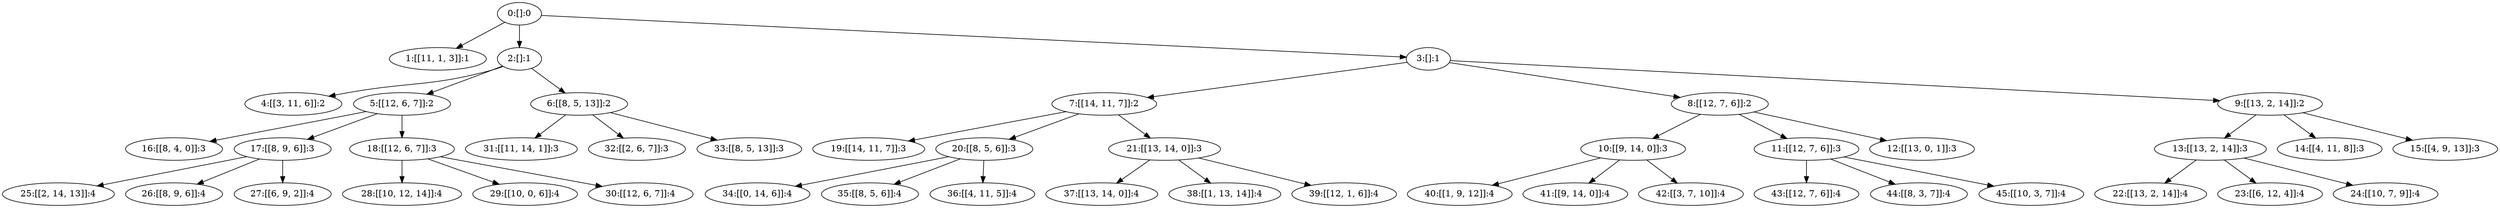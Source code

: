 digraph tree {
    "0:[]:0";
    "1:[[11, 1, 3]]:1";
    "2:[]:1";
    "4:[[3, 11, 6]]:2";
    "5:[[12, 6, 7]]:2";
    "16:[[8, 4, 0]]:3";
    "17:[[8, 9, 6]]:3";
    "25:[[2, 14, 13]]:4";
    "26:[[8, 9, 6]]:4";
    "27:[[6, 9, 2]]:4";
    "18:[[12, 6, 7]]:3";
    "28:[[10, 12, 14]]:4";
    "29:[[10, 0, 6]]:4";
    "30:[[12, 6, 7]]:4";
    "6:[[8, 5, 13]]:2";
    "31:[[11, 14, 1]]:3";
    "32:[[2, 6, 7]]:3";
    "33:[[8, 5, 13]]:3";
    "3:[]:1";
    "7:[[14, 11, 7]]:2";
    "19:[[14, 11, 7]]:3";
    "20:[[8, 5, 6]]:3";
    "34:[[0, 14, 6]]:4";
    "35:[[8, 5, 6]]:4";
    "36:[[4, 11, 5]]:4";
    "21:[[13, 14, 0]]:3";
    "37:[[13, 14, 0]]:4";
    "38:[[1, 13, 14]]:4";
    "39:[[12, 1, 6]]:4";
    "8:[[12, 7, 6]]:2";
    "10:[[9, 14, 0]]:3";
    "40:[[1, 9, 12]]:4";
    "41:[[9, 14, 0]]:4";
    "42:[[3, 7, 10]]:4";
    "11:[[12, 7, 6]]:3";
    "43:[[12, 7, 6]]:4";
    "44:[[8, 3, 7]]:4";
    "45:[[10, 3, 7]]:4";
    "12:[[13, 0, 1]]:3";
    "9:[[13, 2, 14]]:2";
    "13:[[13, 2, 14]]:3";
    "22:[[13, 2, 14]]:4";
    "23:[[6, 12, 4]]:4";
    "24:[[10, 7, 9]]:4";
    "14:[[4, 11, 8]]:3";
    "15:[[4, 9, 13]]:3";
    "0:[]:0" -> "1:[[11, 1, 3]]:1";
    "0:[]:0" -> "2:[]:1";
    "0:[]:0" -> "3:[]:1";
    "2:[]:1" -> "4:[[3, 11, 6]]:2";
    "2:[]:1" -> "5:[[12, 6, 7]]:2";
    "2:[]:1" -> "6:[[8, 5, 13]]:2";
    "5:[[12, 6, 7]]:2" -> "16:[[8, 4, 0]]:3";
    "5:[[12, 6, 7]]:2" -> "17:[[8, 9, 6]]:3";
    "5:[[12, 6, 7]]:2" -> "18:[[12, 6, 7]]:3";
    "17:[[8, 9, 6]]:3" -> "25:[[2, 14, 13]]:4";
    "17:[[8, 9, 6]]:3" -> "26:[[8, 9, 6]]:4";
    "17:[[8, 9, 6]]:3" -> "27:[[6, 9, 2]]:4";
    "18:[[12, 6, 7]]:3" -> "28:[[10, 12, 14]]:4";
    "18:[[12, 6, 7]]:3" -> "29:[[10, 0, 6]]:4";
    "18:[[12, 6, 7]]:3" -> "30:[[12, 6, 7]]:4";
    "6:[[8, 5, 13]]:2" -> "31:[[11, 14, 1]]:3";
    "6:[[8, 5, 13]]:2" -> "32:[[2, 6, 7]]:3";
    "6:[[8, 5, 13]]:2" -> "33:[[8, 5, 13]]:3";
    "3:[]:1" -> "7:[[14, 11, 7]]:2";
    "3:[]:1" -> "8:[[12, 7, 6]]:2";
    "3:[]:1" -> "9:[[13, 2, 14]]:2";
    "7:[[14, 11, 7]]:2" -> "19:[[14, 11, 7]]:3";
    "7:[[14, 11, 7]]:2" -> "20:[[8, 5, 6]]:3";
    "7:[[14, 11, 7]]:2" -> "21:[[13, 14, 0]]:3";
    "20:[[8, 5, 6]]:3" -> "34:[[0, 14, 6]]:4";
    "20:[[8, 5, 6]]:3" -> "35:[[8, 5, 6]]:4";
    "20:[[8, 5, 6]]:3" -> "36:[[4, 11, 5]]:4";
    "21:[[13, 14, 0]]:3" -> "37:[[13, 14, 0]]:4";
    "21:[[13, 14, 0]]:3" -> "38:[[1, 13, 14]]:4";
    "21:[[13, 14, 0]]:3" -> "39:[[12, 1, 6]]:4";
    "8:[[12, 7, 6]]:2" -> "10:[[9, 14, 0]]:3";
    "8:[[12, 7, 6]]:2" -> "11:[[12, 7, 6]]:3";
    "8:[[12, 7, 6]]:2" -> "12:[[13, 0, 1]]:3";
    "10:[[9, 14, 0]]:3" -> "40:[[1, 9, 12]]:4";
    "10:[[9, 14, 0]]:3" -> "41:[[9, 14, 0]]:4";
    "10:[[9, 14, 0]]:3" -> "42:[[3, 7, 10]]:4";
    "11:[[12, 7, 6]]:3" -> "43:[[12, 7, 6]]:4";
    "11:[[12, 7, 6]]:3" -> "44:[[8, 3, 7]]:4";
    "11:[[12, 7, 6]]:3" -> "45:[[10, 3, 7]]:4";
    "9:[[13, 2, 14]]:2" -> "13:[[13, 2, 14]]:3";
    "9:[[13, 2, 14]]:2" -> "14:[[4, 11, 8]]:3";
    "9:[[13, 2, 14]]:2" -> "15:[[4, 9, 13]]:3";
    "13:[[13, 2, 14]]:3" -> "22:[[13, 2, 14]]:4";
    "13:[[13, 2, 14]]:3" -> "23:[[6, 12, 4]]:4";
    "13:[[13, 2, 14]]:3" -> "24:[[10, 7, 9]]:4";
}
